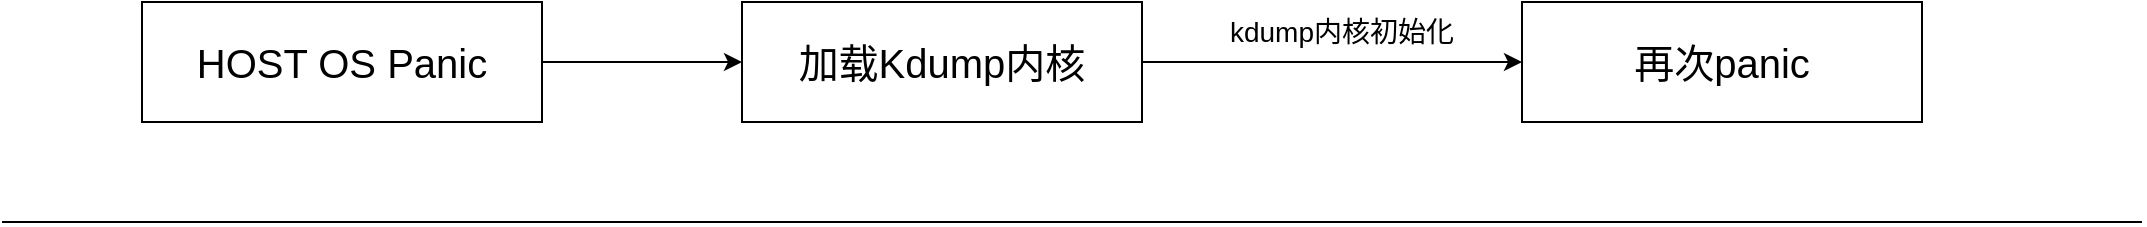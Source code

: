 <mxfile version="26.0.4">
  <diagram name="第 1 页" id="lNHUrWMQAlrkwlzFhIT1">
    <mxGraphModel dx="2074" dy="1106" grid="1" gridSize="10" guides="1" tooltips="1" connect="1" arrows="1" fold="1" page="1" pageScale="1" pageWidth="827" pageHeight="1169" math="0" shadow="0">
      <root>
        <mxCell id="0" />
        <mxCell id="1" parent="0" />
        <mxCell id="Pw_NBHD11S9oDheNidvs-5" style="edgeStyle=orthogonalEdgeStyle;rounded=0;orthogonalLoop=1;jettySize=auto;html=1;entryX=0;entryY=0.5;entryDx=0;entryDy=0;" edge="1" parent="1" source="Pw_NBHD11S9oDheNidvs-1" target="Pw_NBHD11S9oDheNidvs-2">
          <mxGeometry relative="1" as="geometry" />
        </mxCell>
        <mxCell id="Pw_NBHD11S9oDheNidvs-1" value="&lt;font style=&quot;font-size: 20px;&quot;&gt;HOST OS Panic&lt;/font&gt;" style="rounded=0;whiteSpace=wrap;html=1;" vertex="1" parent="1">
          <mxGeometry x="70" y="220" width="200" height="60" as="geometry" />
        </mxCell>
        <mxCell id="Pw_NBHD11S9oDheNidvs-4" style="edgeStyle=orthogonalEdgeStyle;rounded=0;orthogonalLoop=1;jettySize=auto;html=1;entryX=0;entryY=0.5;entryDx=0;entryDy=0;" edge="1" parent="1" source="Pw_NBHD11S9oDheNidvs-2" target="Pw_NBHD11S9oDheNidvs-3">
          <mxGeometry relative="1" as="geometry" />
        </mxCell>
        <mxCell id="Pw_NBHD11S9oDheNidvs-2" value="&lt;font style=&quot;font-size: 20px;&quot;&gt;加载Kdump内核&lt;/font&gt;" style="rounded=0;whiteSpace=wrap;html=1;" vertex="1" parent="1">
          <mxGeometry x="370" y="220" width="200" height="60" as="geometry" />
        </mxCell>
        <mxCell id="Pw_NBHD11S9oDheNidvs-3" value="&lt;font style=&quot;font-size: 20px;&quot;&gt;再次panic&lt;/font&gt;" style="rounded=0;whiteSpace=wrap;html=1;" vertex="1" parent="1">
          <mxGeometry x="760" y="220" width="200" height="60" as="geometry" />
        </mxCell>
        <mxCell id="Pw_NBHD11S9oDheNidvs-6" value="&lt;font style=&quot;font-size: 14px;&quot;&gt;kdump内核初始化&lt;/font&gt;" style="text;html=1;align=center;verticalAlign=middle;whiteSpace=wrap;rounded=0;" vertex="1" parent="1">
          <mxGeometry x="610" y="220" width="120" height="30" as="geometry" />
        </mxCell>
        <mxCell id="Pw_NBHD11S9oDheNidvs-7" value="" style="endArrow=none;html=1;rounded=0;" edge="1" parent="1">
          <mxGeometry width="50" height="50" relative="1" as="geometry">
            <mxPoint y="330" as="sourcePoint" />
            <mxPoint x="1070" y="330" as="targetPoint" />
          </mxGeometry>
        </mxCell>
      </root>
    </mxGraphModel>
  </diagram>
</mxfile>
